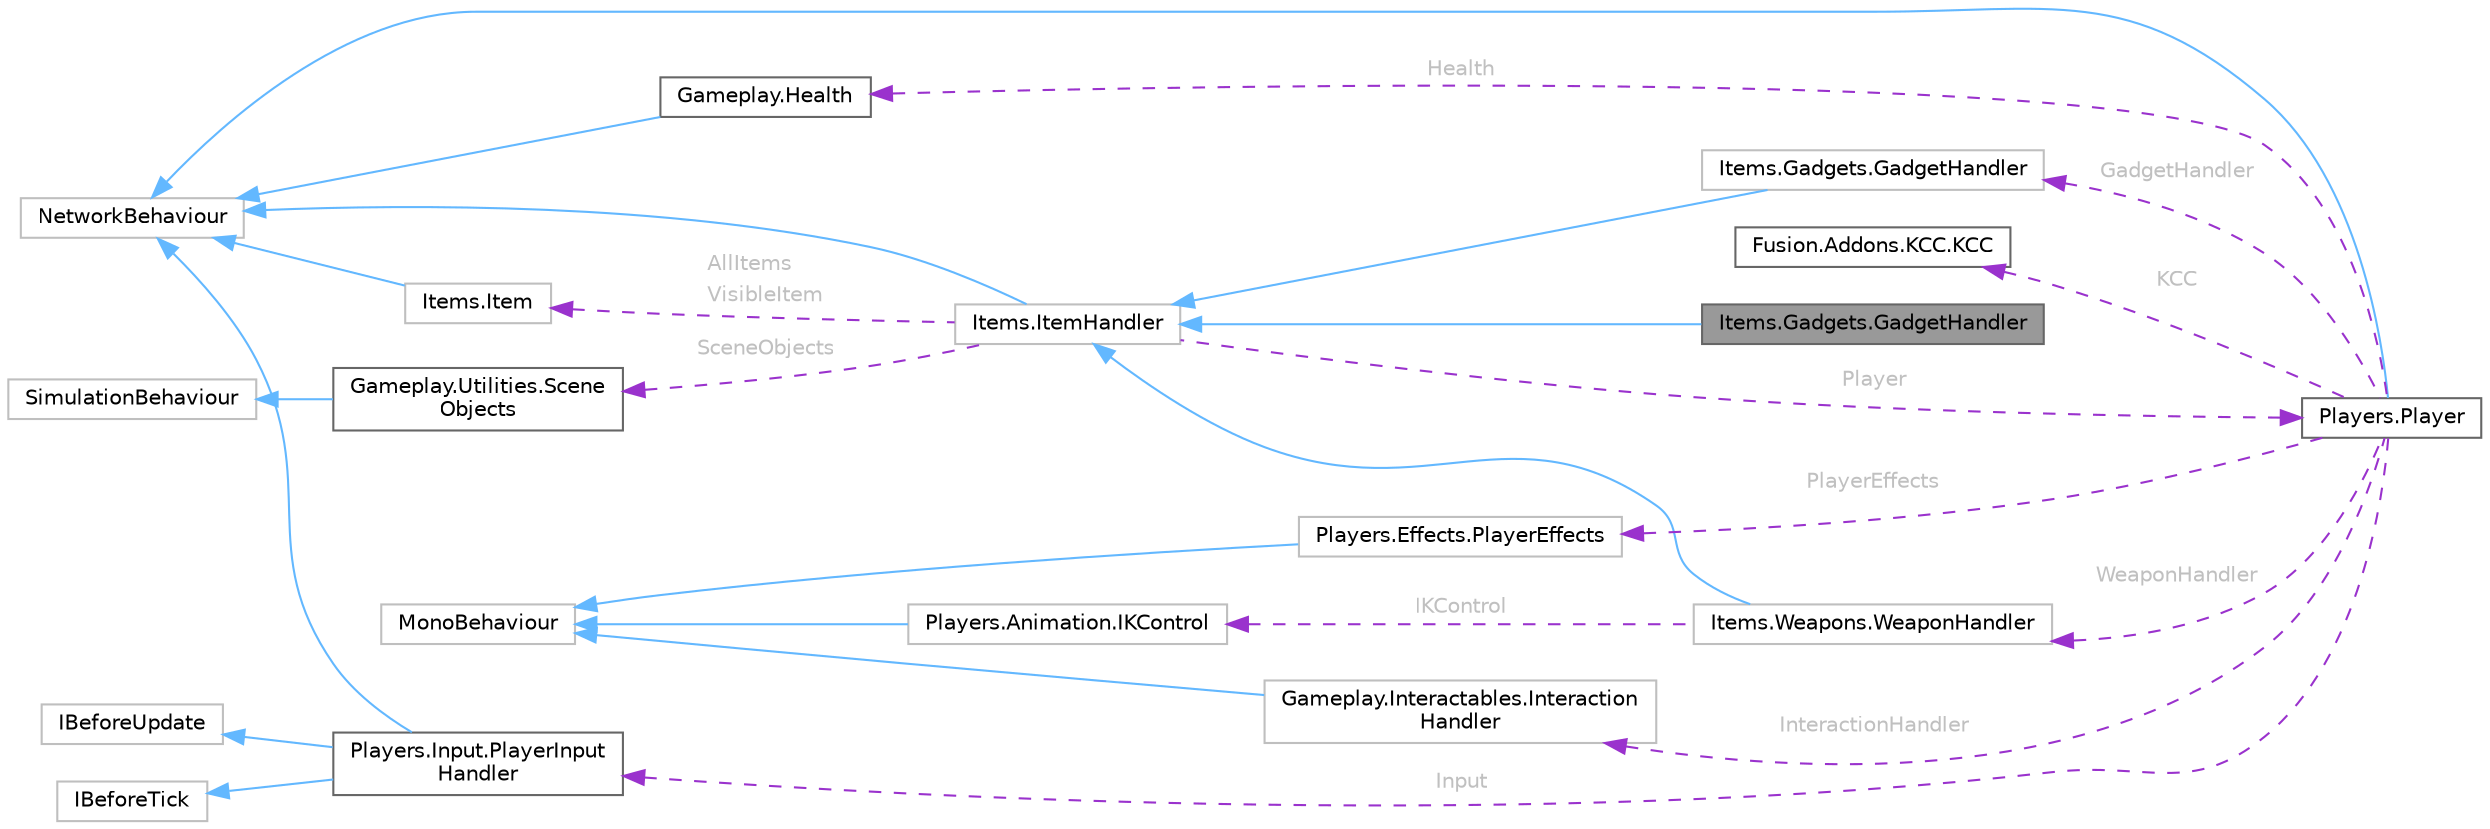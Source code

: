 digraph "Items.Gadgets.GadgetHandler"
{
 // LATEX_PDF_SIZE
  bgcolor="transparent";
  edge [fontname=Helvetica,fontsize=10,labelfontname=Helvetica,labelfontsize=10];
  node [fontname=Helvetica,fontsize=10,shape=box,height=0.2,width=0.4];
  rankdir="LR";
  Node1 [id="Node000001",label="Items.Gadgets.GadgetHandler",height=0.2,width=0.4,color="gray40", fillcolor="grey60", style="filled", fontcolor="black",tooltip=" "];
  Node2 -> Node1 [id="edge1_Node000001_Node000002",dir="back",color="steelblue1",style="solid",tooltip=" "];
  Node2 [id="Node000002",label="Items.ItemHandler",height=0.2,width=0.4,color="grey75", fillcolor="white", style="filled",URL="$class_items_1_1_item_handler.html",tooltip=" "];
  Node3 -> Node2 [id="edge2_Node000002_Node000003",dir="back",color="steelblue1",style="solid",tooltip=" "];
  Node3 [id="Node000003",label="NetworkBehaviour",height=0.2,width=0.4,color="grey75", fillcolor="white", style="filled",tooltip=" "];
  Node4 -> Node2 [id="edge3_Node000002_Node000004",dir="back",color="darkorchid3",style="dashed",tooltip=" ",label=<<TABLE CELLBORDER="0" BORDER="0"><TR><TD VALIGN="top" ALIGN="LEFT" CELLPADDING="1" CELLSPACING="0">Player</TD></TR>
</TABLE>> ,fontcolor="grey" ];
  Node4 [id="Node000004",label="Players.Player",height=0.2,width=0.4,color="gray40", fillcolor="white", style="filled",URL="$class_players_1_1_player.html",tooltip="Main player script which handles input processing, visuals."];
  Node3 -> Node4 [id="edge4_Node000004_Node000003",dir="back",color="steelblue1",style="solid",tooltip=" "];
  Node5 -> Node4 [id="edge5_Node000004_Node000005",dir="back",color="darkorchid3",style="dashed",tooltip=" ",label=<<TABLE CELLBORDER="0" BORDER="0"><TR><TD VALIGN="top" ALIGN="LEFT" CELLPADDING="1" CELLSPACING="0">KCC</TD></TR>
</TABLE>> ,fontcolor="grey" ];
  Node5 [id="Node000005",label="Fusion.Addons.KCC.KCC",height=0.2,width=0.4,color="gray40", fillcolor="white", style="filled",URL="$class_fusion_1_1_addons_1_1_k_c_c_1_1_k_c_c.html",tooltip="Partial implementation of KCC class to extend public API with sprint functionality."];
  Node6 -> Node4 [id="edge6_Node000004_Node000006",dir="back",color="darkorchid3",style="dashed",tooltip=" ",label=<<TABLE CELLBORDER="0" BORDER="0"><TR><TD VALIGN="top" ALIGN="LEFT" CELLPADDING="1" CELLSPACING="0">Health</TD></TR>
</TABLE>> ,fontcolor="grey" ];
  Node6 [id="Node000006",label="Gameplay.Health",height=0.2,width=0.4,color="gray40", fillcolor="white", style="filled",URL="$class_gameplay_1_1_health.html",tooltip="Stores player or object health, triggers heal/damage effects and informs about player death."];
  Node3 -> Node6 [id="edge7_Node000006_Node000003",dir="back",color="steelblue1",style="solid",tooltip=" "];
  Node7 -> Node4 [id="edge8_Node000004_Node000007",dir="back",color="darkorchid3",style="dashed",tooltip=" ",label=<<TABLE CELLBORDER="0" BORDER="0"><TR><TD VALIGN="top" ALIGN="LEFT" CELLPADDING="1" CELLSPACING="0">WeaponHandler</TD></TR>
</TABLE>> ,fontcolor="grey" ];
  Node7 [id="Node000007",label="Items.Weapons.WeaponHandler",height=0.2,width=0.4,color="grey75", fillcolor="white", style="filled",URL="$class_items_1_1_weapons_1_1_weapon_handler.html",tooltip=" "];
  Node2 -> Node7 [id="edge9_Node000007_Node000002",dir="back",color="steelblue1",style="solid",tooltip=" "];
  Node8 -> Node7 [id="edge10_Node000007_Node000008",dir="back",color="darkorchid3",style="dashed",tooltip=" ",label=<<TABLE CELLBORDER="0" BORDER="0"><TR><TD VALIGN="top" ALIGN="LEFT" CELLPADDING="1" CELLSPACING="0">IKControl</TD></TR>
</TABLE>> ,fontcolor="grey" ];
  Node8 [id="Node000008",label="Players.Animation.IKControl",height=0.2,width=0.4,color="grey75", fillcolor="white", style="filled",URL="$class_players_1_1_animation_1_1_i_k_control.html",tooltip=" "];
  Node9 -> Node8 [id="edge11_Node000008_Node000009",dir="back",color="steelblue1",style="solid",tooltip=" "];
  Node9 [id="Node000009",label="MonoBehaviour",height=0.2,width=0.4,color="grey75", fillcolor="white", style="filled",tooltip=" "];
  Node10 -> Node4 [id="edge12_Node000004_Node000010",dir="back",color="darkorchid3",style="dashed",tooltip=" ",label=<<TABLE CELLBORDER="0" BORDER="0"><TR><TD VALIGN="top" ALIGN="LEFT" CELLPADDING="1" CELLSPACING="0">GadgetHandler</TD></TR>
</TABLE>> ,fontcolor="grey" ];
  Node10 [id="Node000010",label="Items.Gadgets.GadgetHandler",height=0.2,width=0.4,color="grey75", fillcolor="white", style="filled",URL="$class_items_1_1_gadgets_1_1_gadget_handler.html",tooltip=" "];
  Node2 -> Node10 [id="edge13_Node000010_Node000002",dir="back",color="steelblue1",style="solid",tooltip=" "];
  Node11 -> Node4 [id="edge14_Node000004_Node000011",dir="back",color="darkorchid3",style="dashed",tooltip=" ",label=<<TABLE CELLBORDER="0" BORDER="0"><TR><TD VALIGN="top" ALIGN="LEFT" CELLPADDING="1" CELLSPACING="0">InteractionHandler</TD></TR>
</TABLE>> ,fontcolor="grey" ];
  Node11 [id="Node000011",label="Gameplay.Interactables.Interaction\lHandler",height=0.2,width=0.4,color="grey75", fillcolor="white", style="filled",URL="$class_gameplay_1_1_interactables_1_1_interaction_handler.html",tooltip=" "];
  Node9 -> Node11 [id="edge15_Node000011_Node000009",dir="back",color="steelblue1",style="solid",tooltip=" "];
  Node12 -> Node4 [id="edge16_Node000004_Node000012",dir="back",color="darkorchid3",style="dashed",tooltip=" ",label=<<TABLE CELLBORDER="0" BORDER="0"><TR><TD VALIGN="top" ALIGN="LEFT" CELLPADDING="1" CELLSPACING="0">Input</TD></TR>
</TABLE>> ,fontcolor="grey" ];
  Node12 [id="Node000012",label="Players.Input.PlayerInput\lHandler",height=0.2,width=0.4,color="gray40", fillcolor="white", style="filled",URL="$class_players_1_1_input_1_1_player_input_handler.html",tooltip="Handles player input."];
  Node3 -> Node12 [id="edge17_Node000012_Node000003",dir="back",color="steelblue1",style="solid",tooltip=" "];
  Node13 -> Node12 [id="edge18_Node000012_Node000013",dir="back",color="steelblue1",style="solid",tooltip=" "];
  Node13 [id="Node000013",label="IBeforeUpdate",height=0.2,width=0.4,color="grey75", fillcolor="white", style="filled",tooltip=" "];
  Node14 -> Node12 [id="edge19_Node000012_Node000014",dir="back",color="steelblue1",style="solid",tooltip=" "];
  Node14 [id="Node000014",label="IBeforeTick",height=0.2,width=0.4,color="grey75", fillcolor="white", style="filled",tooltip=" "];
  Node15 -> Node4 [id="edge20_Node000004_Node000015",dir="back",color="darkorchid3",style="dashed",tooltip=" ",label=<<TABLE CELLBORDER="0" BORDER="0"><TR><TD VALIGN="top" ALIGN="LEFT" CELLPADDING="1" CELLSPACING="0">PlayerEffects</TD></TR>
</TABLE>> ,fontcolor="grey" ];
  Node15 [id="Node000015",label="Players.Effects.PlayerEffects",height=0.2,width=0.4,color="grey75", fillcolor="white", style="filled",URL="$class_players_1_1_effects_1_1_player_effects.html",tooltip=" "];
  Node9 -> Node15 [id="edge21_Node000015_Node000009",dir="back",color="steelblue1",style="solid",tooltip=" "];
  Node16 -> Node2 [id="edge22_Node000002_Node000016",dir="back",color="darkorchid3",style="dashed",tooltip=" ",label=<<TABLE CELLBORDER="0" BORDER="0"><TR><TD VALIGN="top" ALIGN="LEFT" CELLPADDING="1" CELLSPACING="0">AllItems</TD></TR>
<TR><TD VALIGN="top" ALIGN="LEFT" CELLPADDING="1" CELLSPACING="0">VisibleItem</TD></TR>
</TABLE>> ,fontcolor="grey" ];
  Node16 [id="Node000016",label="Items.Item",height=0.2,width=0.4,color="grey75", fillcolor="white", style="filled",URL="$class_items_1_1_item.html",tooltip=" "];
  Node3 -> Node16 [id="edge23_Node000016_Node000003",dir="back",color="steelblue1",style="solid",tooltip=" "];
  Node17 -> Node2 [id="edge24_Node000002_Node000017",dir="back",color="darkorchid3",style="dashed",tooltip=" ",label=<<TABLE CELLBORDER="0" BORDER="0"><TR><TD VALIGN="top" ALIGN="LEFT" CELLPADDING="1" CELLSPACING="0">SceneObjects</TD></TR>
</TABLE>> ,fontcolor="grey" ];
  Node17 [id="Node000017",label="Gameplay.Utilities.Scene\lObjects",height=0.2,width=0.4,color="gray40", fillcolor="white", style="filled",URL="$class_gameplay_1_1_utilities_1_1_scene_objects.html",tooltip="Singleton on Runner used to obtain scene object references using lazy getters."];
  Node18 -> Node17 [id="edge25_Node000017_Node000018",dir="back",color="steelblue1",style="solid",tooltip=" "];
  Node18 [id="Node000018",label="SimulationBehaviour",height=0.2,width=0.4,color="grey75", fillcolor="white", style="filled",tooltip=" "];
}
